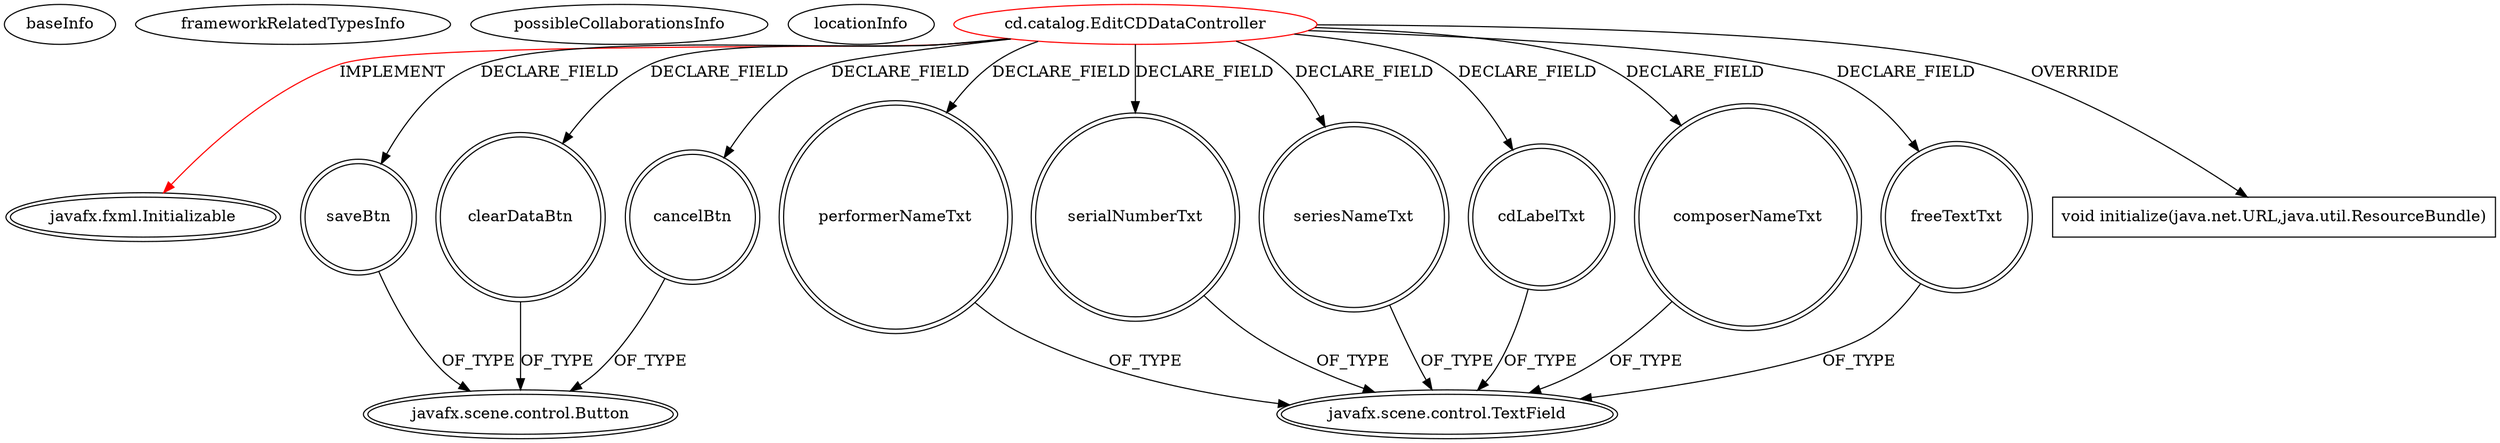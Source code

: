digraph {
baseInfo[graphId=2391,category="extension_graph",isAnonymous=false,possibleRelation=false]
frameworkRelatedTypesInfo[0="javafx.fxml.Initializable"]
possibleCollaborationsInfo[]
locationInfo[projectName="demibenari-cd-catalog",filePath="/demibenari-cd-catalog/cd-catalog-master/src/cd/catalog/EditCDDataController.java",contextSignature="EditCDDataController",graphId="2391"]
0[label="cd.catalog.EditCDDataController",vertexType="ROOT_CLIENT_CLASS_DECLARATION",isFrameworkType=false,color=red]
1[label="javafx.fxml.Initializable",vertexType="FRAMEWORK_INTERFACE_TYPE",isFrameworkType=true,peripheries=2]
2[label="cancelBtn",vertexType="FIELD_DECLARATION",isFrameworkType=true,peripheries=2,shape=circle]
3[label="javafx.scene.control.Button",vertexType="FRAMEWORK_CLASS_TYPE",isFrameworkType=true,peripheries=2]
4[label="cdLabelTxt",vertexType="FIELD_DECLARATION",isFrameworkType=true,peripheries=2,shape=circle]
5[label="javafx.scene.control.TextField",vertexType="FRAMEWORK_CLASS_TYPE",isFrameworkType=true,peripheries=2]
6[label="clearDataBtn",vertexType="FIELD_DECLARATION",isFrameworkType=true,peripheries=2,shape=circle]
8[label="composerNameTxt",vertexType="FIELD_DECLARATION",isFrameworkType=true,peripheries=2,shape=circle]
10[label="freeTextTxt",vertexType="FIELD_DECLARATION",isFrameworkType=true,peripheries=2,shape=circle]
12[label="performerNameTxt",vertexType="FIELD_DECLARATION",isFrameworkType=true,peripheries=2,shape=circle]
14[label="saveBtn",vertexType="FIELD_DECLARATION",isFrameworkType=true,peripheries=2,shape=circle]
16[label="serialNumberTxt",vertexType="FIELD_DECLARATION",isFrameworkType=true,peripheries=2,shape=circle]
18[label="seriesNameTxt",vertexType="FIELD_DECLARATION",isFrameworkType=true,peripheries=2,shape=circle]
20[label="void initialize(java.net.URL,java.util.ResourceBundle)",vertexType="OVERRIDING_METHOD_DECLARATION",isFrameworkType=false,shape=box]
0->1[label="IMPLEMENT",color=red]
0->2[label="DECLARE_FIELD"]
2->3[label="OF_TYPE"]
0->4[label="DECLARE_FIELD"]
4->5[label="OF_TYPE"]
0->6[label="DECLARE_FIELD"]
6->3[label="OF_TYPE"]
0->8[label="DECLARE_FIELD"]
8->5[label="OF_TYPE"]
0->10[label="DECLARE_FIELD"]
10->5[label="OF_TYPE"]
0->12[label="DECLARE_FIELD"]
12->5[label="OF_TYPE"]
0->14[label="DECLARE_FIELD"]
14->3[label="OF_TYPE"]
0->16[label="DECLARE_FIELD"]
16->5[label="OF_TYPE"]
0->18[label="DECLARE_FIELD"]
18->5[label="OF_TYPE"]
0->20[label="OVERRIDE"]
}
